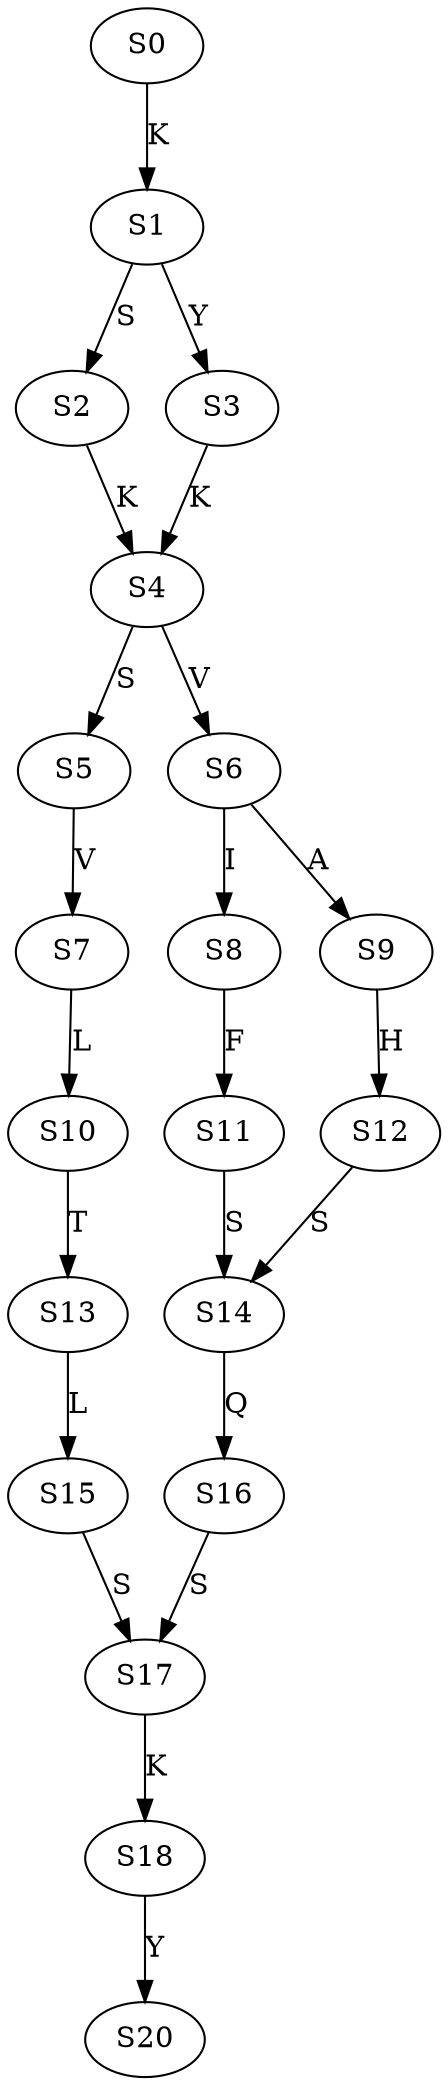 strict digraph  {
	S0 -> S1 [ label = K ];
	S1 -> S2 [ label = S ];
	S1 -> S3 [ label = Y ];
	S2 -> S4 [ label = K ];
	S3 -> S4 [ label = K ];
	S4 -> S5 [ label = S ];
	S4 -> S6 [ label = V ];
	S5 -> S7 [ label = V ];
	S6 -> S8 [ label = I ];
	S6 -> S9 [ label = A ];
	S7 -> S10 [ label = L ];
	S8 -> S11 [ label = F ];
	S9 -> S12 [ label = H ];
	S10 -> S13 [ label = T ];
	S11 -> S14 [ label = S ];
	S12 -> S14 [ label = S ];
	S13 -> S15 [ label = L ];
	S14 -> S16 [ label = Q ];
	S15 -> S17 [ label = S ];
	S16 -> S17 [ label = S ];
	S17 -> S18 [ label = K ];
	S18 -> S20 [ label = Y ];
}
